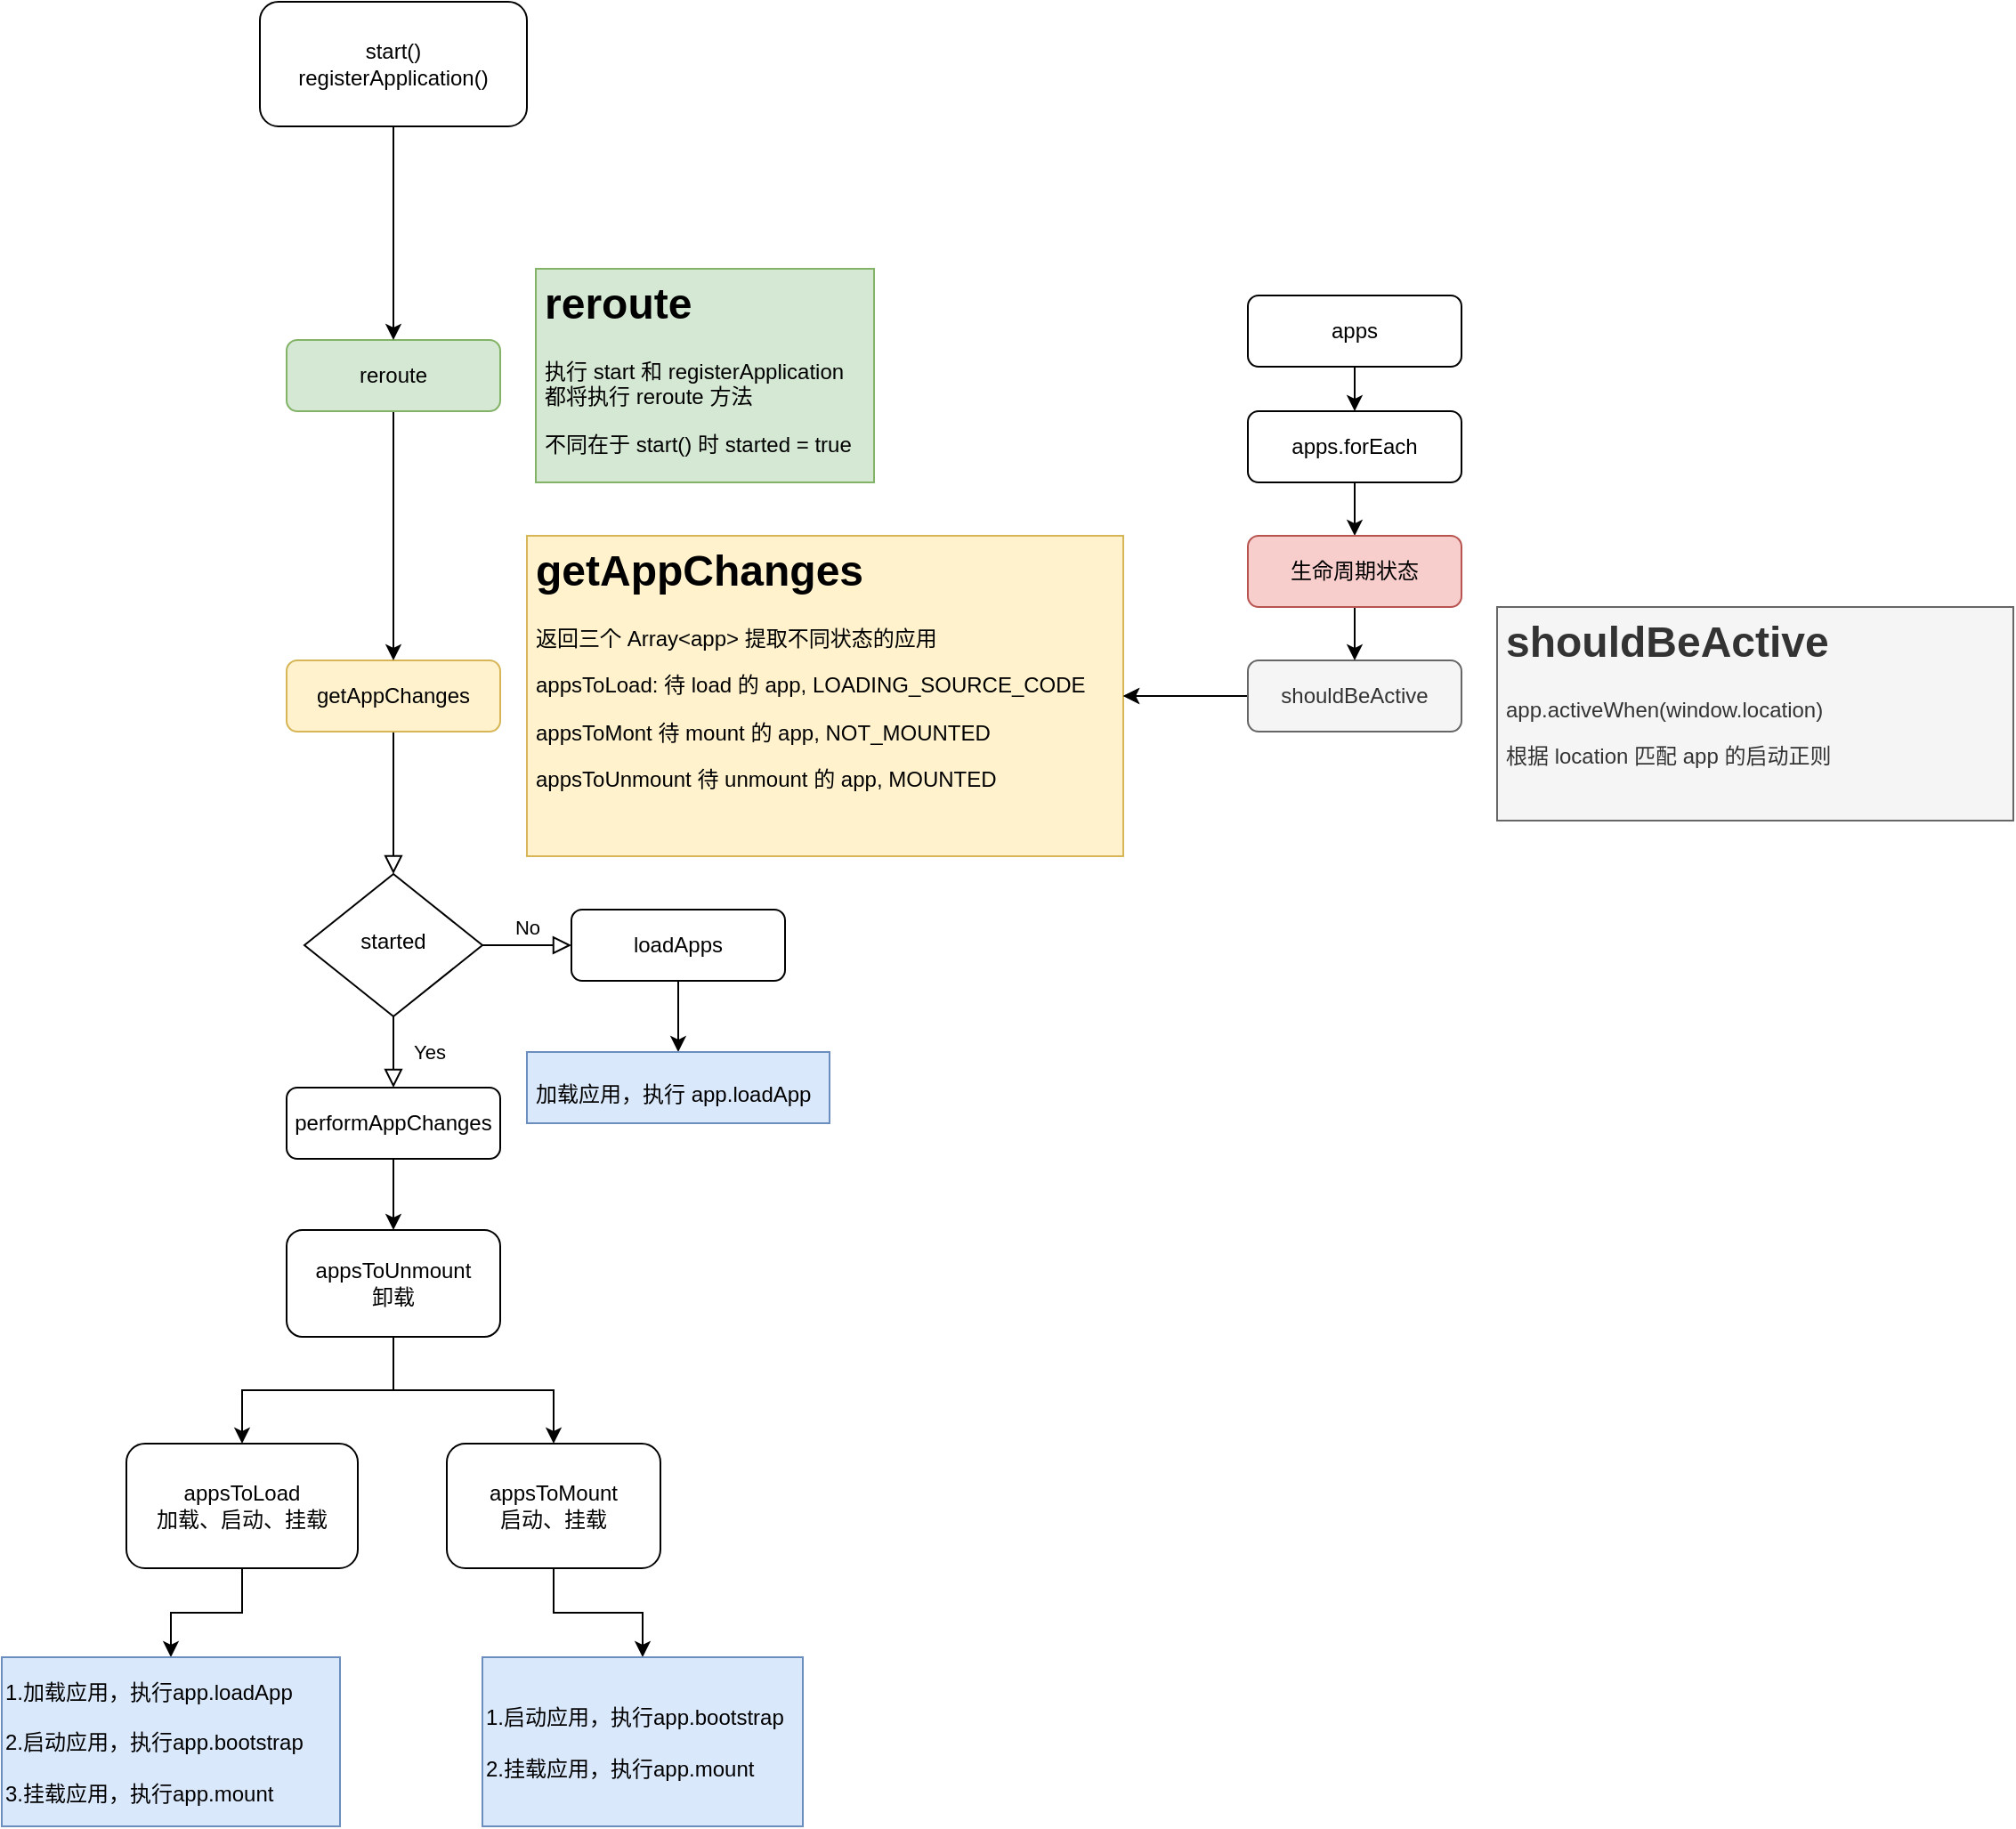 <mxfile version="14.2.7" type="github">
  <diagram id="C5RBs43oDa-KdzZeNtuy" name="Page-1">
    <mxGraphModel dx="1422" dy="1931" grid="1" gridSize="10" guides="1" tooltips="1" connect="1" arrows="1" fold="1" page="1" pageScale="1" pageWidth="827" pageHeight="1169" math="0" shadow="0">
      <root>
        <mxCell id="WIyWlLk6GJQsqaUBKTNV-0" />
        <mxCell id="WIyWlLk6GJQsqaUBKTNV-1" parent="WIyWlLk6GJQsqaUBKTNV-0" />
        <mxCell id="WIyWlLk6GJQsqaUBKTNV-2" value="" style="rounded=0;html=1;jettySize=auto;orthogonalLoop=1;fontSize=11;endArrow=block;endFill=0;endSize=8;strokeWidth=1;shadow=0;labelBackgroundColor=none;edgeStyle=orthogonalEdgeStyle;" parent="WIyWlLk6GJQsqaUBKTNV-1" source="WIyWlLk6GJQsqaUBKTNV-3" target="WIyWlLk6GJQsqaUBKTNV-6" edge="1">
          <mxGeometry relative="1" as="geometry" />
        </mxCell>
        <mxCell id="WIyWlLk6GJQsqaUBKTNV-3" value="getAppChanges" style="rounded=1;whiteSpace=wrap;html=1;fontSize=12;glass=0;strokeWidth=1;shadow=0;fillColor=#fff2cc;strokeColor=#d6b656;" parent="WIyWlLk6GJQsqaUBKTNV-1" vertex="1">
          <mxGeometry x="160" y="50" width="120" height="40" as="geometry" />
        </mxCell>
        <mxCell id="WIyWlLk6GJQsqaUBKTNV-4" value="Yes" style="rounded=0;html=1;jettySize=auto;orthogonalLoop=1;fontSize=11;endArrow=block;endFill=0;endSize=8;strokeWidth=1;shadow=0;labelBackgroundColor=none;edgeStyle=orthogonalEdgeStyle;" parent="WIyWlLk6GJQsqaUBKTNV-1" source="WIyWlLk6GJQsqaUBKTNV-6" edge="1">
          <mxGeometry y="20" relative="1" as="geometry">
            <mxPoint as="offset" />
            <mxPoint x="220" y="290" as="targetPoint" />
          </mxGeometry>
        </mxCell>
        <mxCell id="WIyWlLk6GJQsqaUBKTNV-5" value="No" style="edgeStyle=orthogonalEdgeStyle;rounded=0;html=1;jettySize=auto;orthogonalLoop=1;fontSize=11;endArrow=block;endFill=0;endSize=8;strokeWidth=1;shadow=0;labelBackgroundColor=none;" parent="WIyWlLk6GJQsqaUBKTNV-1" source="WIyWlLk6GJQsqaUBKTNV-6" target="WIyWlLk6GJQsqaUBKTNV-7" edge="1">
          <mxGeometry y="10" relative="1" as="geometry">
            <mxPoint as="offset" />
          </mxGeometry>
        </mxCell>
        <mxCell id="WIyWlLk6GJQsqaUBKTNV-6" value="started" style="rhombus;whiteSpace=wrap;html=1;shadow=0;fontFamily=Helvetica;fontSize=12;align=center;strokeWidth=1;spacing=6;spacingTop=-4;" parent="WIyWlLk6GJQsqaUBKTNV-1" vertex="1">
          <mxGeometry x="170" y="170" width="100" height="80" as="geometry" />
        </mxCell>
        <mxCell id="CSW-Kpyo8-qw9y4_yese-50" style="edgeStyle=orthogonalEdgeStyle;rounded=0;orthogonalLoop=1;jettySize=auto;html=1;" edge="1" parent="WIyWlLk6GJQsqaUBKTNV-1" source="WIyWlLk6GJQsqaUBKTNV-7" target="CSW-Kpyo8-qw9y4_yese-36">
          <mxGeometry relative="1" as="geometry" />
        </mxCell>
        <mxCell id="WIyWlLk6GJQsqaUBKTNV-7" value="loadApps" style="rounded=1;whiteSpace=wrap;html=1;fontSize=12;glass=0;strokeWidth=1;shadow=0;" parent="WIyWlLk6GJQsqaUBKTNV-1" vertex="1">
          <mxGeometry x="320" y="190" width="120" height="40" as="geometry" />
        </mxCell>
        <mxCell id="CSW-Kpyo8-qw9y4_yese-41" style="edgeStyle=orthogonalEdgeStyle;rounded=0;orthogonalLoop=1;jettySize=auto;html=1;entryX=0.5;entryY=0;entryDx=0;entryDy=0;" edge="1" parent="WIyWlLk6GJQsqaUBKTNV-1" source="WIyWlLk6GJQsqaUBKTNV-12" target="CSW-Kpyo8-qw9y4_yese-38">
          <mxGeometry relative="1" as="geometry" />
        </mxCell>
        <mxCell id="WIyWlLk6GJQsqaUBKTNV-12" value="performAppChanges" style="rounded=1;whiteSpace=wrap;html=1;fontSize=12;glass=0;strokeWidth=1;shadow=0;" parent="WIyWlLk6GJQsqaUBKTNV-1" vertex="1">
          <mxGeometry x="160" y="290" width="120" height="40" as="geometry" />
        </mxCell>
        <mxCell id="CSW-Kpyo8-qw9y4_yese-1" style="edgeStyle=orthogonalEdgeStyle;rounded=0;orthogonalLoop=1;jettySize=auto;html=1;entryX=0.5;entryY=0;entryDx=0;entryDy=0;" edge="1" parent="WIyWlLk6GJQsqaUBKTNV-1" source="CSW-Kpyo8-qw9y4_yese-0" target="WIyWlLk6GJQsqaUBKTNV-3">
          <mxGeometry relative="1" as="geometry" />
        </mxCell>
        <mxCell id="CSW-Kpyo8-qw9y4_yese-0" value="reroute" style="rounded=1;whiteSpace=wrap;html=1;fontSize=12;glass=0;strokeWidth=1;shadow=0;fillColor=#d5e8d4;strokeColor=#82b366;" vertex="1" parent="WIyWlLk6GJQsqaUBKTNV-1">
          <mxGeometry x="160" y="-130" width="120" height="40" as="geometry" />
        </mxCell>
        <mxCell id="CSW-Kpyo8-qw9y4_yese-4" style="edgeStyle=orthogonalEdgeStyle;rounded=0;orthogonalLoop=1;jettySize=auto;html=1;entryX=0.5;entryY=0;entryDx=0;entryDy=0;" edge="1" parent="WIyWlLk6GJQsqaUBKTNV-1" source="CSW-Kpyo8-qw9y4_yese-3" target="CSW-Kpyo8-qw9y4_yese-0">
          <mxGeometry relative="1" as="geometry" />
        </mxCell>
        <mxCell id="CSW-Kpyo8-qw9y4_yese-3" value="start()&lt;br&gt;registerApplication()" style="rounded=1;whiteSpace=wrap;html=1;fontSize=12;glass=0;strokeWidth=1;shadow=0;" vertex="1" parent="WIyWlLk6GJQsqaUBKTNV-1">
          <mxGeometry x="145" y="-320" width="150" height="70" as="geometry" />
        </mxCell>
        <mxCell id="CSW-Kpyo8-qw9y4_yese-5" value="&lt;h1&gt;reroute&lt;/h1&gt;&lt;p&gt;执行 start 和 registerApplication&lt;br&gt;都将执行 reroute 方法&lt;/p&gt;&lt;p&gt;不同在于 start() 时 started = true&lt;/p&gt;" style="text;html=1;strokeColor=#82b366;fillColor=#d5e8d4;spacing=5;spacingTop=-20;whiteSpace=wrap;overflow=hidden;rounded=0;" vertex="1" parent="WIyWlLk6GJQsqaUBKTNV-1">
          <mxGeometry x="300" y="-170" width="190" height="120" as="geometry" />
        </mxCell>
        <mxCell id="CSW-Kpyo8-qw9y4_yese-6" value="&lt;h1&gt;getAppChanges&lt;/h1&gt;&lt;p&gt;返回三个 Array&amp;lt;app&amp;gt; 提取不同状态的应用&lt;/p&gt;&lt;p&gt;appsToLoad: 待 load 的 app, LOADING_SOURCE_CODE&lt;/p&gt;&lt;p&gt;&lt;span&gt;appsToMont 待 mount 的 app, NOT_MOUNTED&lt;/span&gt;&lt;/p&gt;&lt;p&gt;&lt;span&gt;appsToUnmount 待 unmount 的 app, MOUNTED&lt;/span&gt;&lt;/p&gt;&lt;p&gt;&lt;br&gt;&lt;/p&gt;" style="text;html=1;strokeColor=#d6b656;fillColor=#fff2cc;spacing=5;spacingTop=-20;whiteSpace=wrap;overflow=hidden;rounded=0;" vertex="1" parent="WIyWlLk6GJQsqaUBKTNV-1">
          <mxGeometry x="295" y="-20" width="335" height="180" as="geometry" />
        </mxCell>
        <mxCell id="CSW-Kpyo8-qw9y4_yese-24" style="edgeStyle=orthogonalEdgeStyle;rounded=0;orthogonalLoop=1;jettySize=auto;html=1;entryX=1;entryY=0.5;entryDx=0;entryDy=0;" edge="1" parent="WIyWlLk6GJQsqaUBKTNV-1" source="CSW-Kpyo8-qw9y4_yese-17" target="CSW-Kpyo8-qw9y4_yese-6">
          <mxGeometry relative="1" as="geometry" />
        </mxCell>
        <mxCell id="CSW-Kpyo8-qw9y4_yese-26" style="edgeStyle=orthogonalEdgeStyle;rounded=0;orthogonalLoop=1;jettySize=auto;html=1;" edge="1" parent="WIyWlLk6GJQsqaUBKTNV-1" source="CSW-Kpyo8-qw9y4_yese-17" target="CSW-Kpyo8-qw9y4_yese-6">
          <mxGeometry relative="1" as="geometry" />
        </mxCell>
        <mxCell id="CSW-Kpyo8-qw9y4_yese-17" value="shouldBeActive" style="rounded=1;whiteSpace=wrap;html=1;fontSize=12;glass=0;strokeWidth=1;shadow=0;fillColor=#f5f5f5;strokeColor=#666666;fontColor=#333333;" vertex="1" parent="WIyWlLk6GJQsqaUBKTNV-1">
          <mxGeometry x="700" y="50" width="120" height="40" as="geometry" />
        </mxCell>
        <mxCell id="CSW-Kpyo8-qw9y4_yese-28" style="edgeStyle=orthogonalEdgeStyle;rounded=0;orthogonalLoop=1;jettySize=auto;html=1;" edge="1" parent="WIyWlLk6GJQsqaUBKTNV-1" source="CSW-Kpyo8-qw9y4_yese-18" target="CSW-Kpyo8-qw9y4_yese-27">
          <mxGeometry relative="1" as="geometry" />
        </mxCell>
        <mxCell id="CSW-Kpyo8-qw9y4_yese-18" value="apps.forEach" style="rounded=1;whiteSpace=wrap;html=1;fontSize=12;glass=0;strokeWidth=1;shadow=0;" vertex="1" parent="WIyWlLk6GJQsqaUBKTNV-1">
          <mxGeometry x="700" y="-90" width="120" height="40" as="geometry" />
        </mxCell>
        <mxCell id="CSW-Kpyo8-qw9y4_yese-20" style="edgeStyle=orthogonalEdgeStyle;rounded=0;orthogonalLoop=1;jettySize=auto;html=1;" edge="1" parent="WIyWlLk6GJQsqaUBKTNV-1" source="CSW-Kpyo8-qw9y4_yese-19" target="CSW-Kpyo8-qw9y4_yese-18">
          <mxGeometry relative="1" as="geometry" />
        </mxCell>
        <mxCell id="CSW-Kpyo8-qw9y4_yese-19" value="apps" style="rounded=1;whiteSpace=wrap;html=1;fontSize=12;glass=0;strokeWidth=1;shadow=0;" vertex="1" parent="WIyWlLk6GJQsqaUBKTNV-1">
          <mxGeometry x="700" y="-155" width="120" height="40" as="geometry" />
        </mxCell>
        <mxCell id="CSW-Kpyo8-qw9y4_yese-25" value="&lt;h1&gt;shouldBeActive&lt;/h1&gt;&lt;p&gt;app.activeWhen(window.location)&lt;/p&gt;&lt;p&gt;根据 location 匹配 app 的启动正则&lt;/p&gt;" style="text;html=1;strokeColor=#666666;fillColor=#f5f5f5;spacing=5;spacingTop=-20;whiteSpace=wrap;overflow=hidden;rounded=0;fontColor=#333333;" vertex="1" parent="WIyWlLk6GJQsqaUBKTNV-1">
          <mxGeometry x="840" y="20" width="290" height="120" as="geometry" />
        </mxCell>
        <mxCell id="CSW-Kpyo8-qw9y4_yese-29" style="edgeStyle=orthogonalEdgeStyle;rounded=0;orthogonalLoop=1;jettySize=auto;html=1;entryX=0.5;entryY=0;entryDx=0;entryDy=0;" edge="1" parent="WIyWlLk6GJQsqaUBKTNV-1" source="CSW-Kpyo8-qw9y4_yese-27" target="CSW-Kpyo8-qw9y4_yese-17">
          <mxGeometry relative="1" as="geometry" />
        </mxCell>
        <mxCell id="CSW-Kpyo8-qw9y4_yese-27" value="生命周期状态" style="rounded=1;whiteSpace=wrap;html=1;fontSize=12;glass=0;strokeWidth=1;shadow=0;fillColor=#f8cecc;strokeColor=#b85450;" vertex="1" parent="WIyWlLk6GJQsqaUBKTNV-1">
          <mxGeometry x="700" y="-20" width="120" height="40" as="geometry" />
        </mxCell>
        <mxCell id="CSW-Kpyo8-qw9y4_yese-36" value="&lt;h1&gt;&lt;span style=&quot;font-size: 12px ; font-weight: normal&quot;&gt;加载应用，执行 app.loadApp&amp;nbsp;&lt;br&gt;&lt;/span&gt;&lt;/h1&gt;" style="text;html=1;strokeColor=#6c8ebf;fillColor=#dae8fc;spacing=5;spacingTop=-20;whiteSpace=wrap;overflow=hidden;rounded=0;" vertex="1" parent="WIyWlLk6GJQsqaUBKTNV-1">
          <mxGeometry x="295" y="270" width="170" height="40" as="geometry" />
        </mxCell>
        <mxCell id="CSW-Kpyo8-qw9y4_yese-42" style="edgeStyle=orthogonalEdgeStyle;rounded=0;orthogonalLoop=1;jettySize=auto;html=1;entryX=0.5;entryY=0;entryDx=0;entryDy=0;" edge="1" parent="WIyWlLk6GJQsqaUBKTNV-1" source="CSW-Kpyo8-qw9y4_yese-38" target="CSW-Kpyo8-qw9y4_yese-39">
          <mxGeometry relative="1" as="geometry" />
        </mxCell>
        <mxCell id="CSW-Kpyo8-qw9y4_yese-45" style="edgeStyle=orthogonalEdgeStyle;rounded=0;orthogonalLoop=1;jettySize=auto;html=1;entryX=0.5;entryY=0;entryDx=0;entryDy=0;" edge="1" parent="WIyWlLk6GJQsqaUBKTNV-1" source="CSW-Kpyo8-qw9y4_yese-38" target="CSW-Kpyo8-qw9y4_yese-40">
          <mxGeometry relative="1" as="geometry" />
        </mxCell>
        <mxCell id="CSW-Kpyo8-qw9y4_yese-38" value="appsToUnmount&lt;br&gt;卸载" style="rounded=1;whiteSpace=wrap;html=1;fontSize=12;glass=0;strokeWidth=1;shadow=0;" vertex="1" parent="WIyWlLk6GJQsqaUBKTNV-1">
          <mxGeometry x="160" y="370" width="120" height="60" as="geometry" />
        </mxCell>
        <mxCell id="CSW-Kpyo8-qw9y4_yese-48" style="edgeStyle=orthogonalEdgeStyle;rounded=0;orthogonalLoop=1;jettySize=auto;html=1;entryX=0.5;entryY=0;entryDx=0;entryDy=0;" edge="1" parent="WIyWlLk6GJQsqaUBKTNV-1" source="CSW-Kpyo8-qw9y4_yese-39" target="CSW-Kpyo8-qw9y4_yese-46">
          <mxGeometry relative="1" as="geometry" />
        </mxCell>
        <mxCell id="CSW-Kpyo8-qw9y4_yese-39" value="appsToLoad &lt;br&gt;加载、启动、挂载" style="rounded=1;whiteSpace=wrap;html=1;fontSize=12;glass=0;strokeWidth=1;shadow=0;" vertex="1" parent="WIyWlLk6GJQsqaUBKTNV-1">
          <mxGeometry x="70" y="490" width="130" height="70" as="geometry" />
        </mxCell>
        <mxCell id="CSW-Kpyo8-qw9y4_yese-49" style="edgeStyle=orthogonalEdgeStyle;rounded=0;orthogonalLoop=1;jettySize=auto;html=1;entryX=0.5;entryY=0;entryDx=0;entryDy=0;" edge="1" parent="WIyWlLk6GJQsqaUBKTNV-1" source="CSW-Kpyo8-qw9y4_yese-40" target="CSW-Kpyo8-qw9y4_yese-47">
          <mxGeometry relative="1" as="geometry" />
        </mxCell>
        <mxCell id="CSW-Kpyo8-qw9y4_yese-40" value="appsToMount&lt;br&gt;启动、挂载" style="rounded=1;whiteSpace=wrap;html=1;fontSize=12;glass=0;strokeWidth=1;shadow=0;" vertex="1" parent="WIyWlLk6GJQsqaUBKTNV-1">
          <mxGeometry x="250" y="490" width="120" height="70" as="geometry" />
        </mxCell>
        <mxCell id="CSW-Kpyo8-qw9y4_yese-46" value="1.加载应用，执行app.loadApp&lt;br&gt;&lt;br&gt;2.启动应用，执行app.bootstrap&lt;br&gt;&lt;br&gt;3.挂载应用，执行app.mount" style="rounded=0;whiteSpace=wrap;html=1;fillColor=#dae8fc;strokeColor=#6c8ebf;align=left;" vertex="1" parent="WIyWlLk6GJQsqaUBKTNV-1">
          <mxGeometry y="610" width="190" height="95" as="geometry" />
        </mxCell>
        <mxCell id="CSW-Kpyo8-qw9y4_yese-47" value="1.启动应用，执行app.bootstrap&lt;br&gt;&lt;br&gt;2.挂载应用，执行app.mount" style="rounded=0;whiteSpace=wrap;html=1;fillColor=#dae8fc;strokeColor=#6c8ebf;align=left;" vertex="1" parent="WIyWlLk6GJQsqaUBKTNV-1">
          <mxGeometry x="270" y="610" width="180" height="95" as="geometry" />
        </mxCell>
      </root>
    </mxGraphModel>
  </diagram>
</mxfile>
